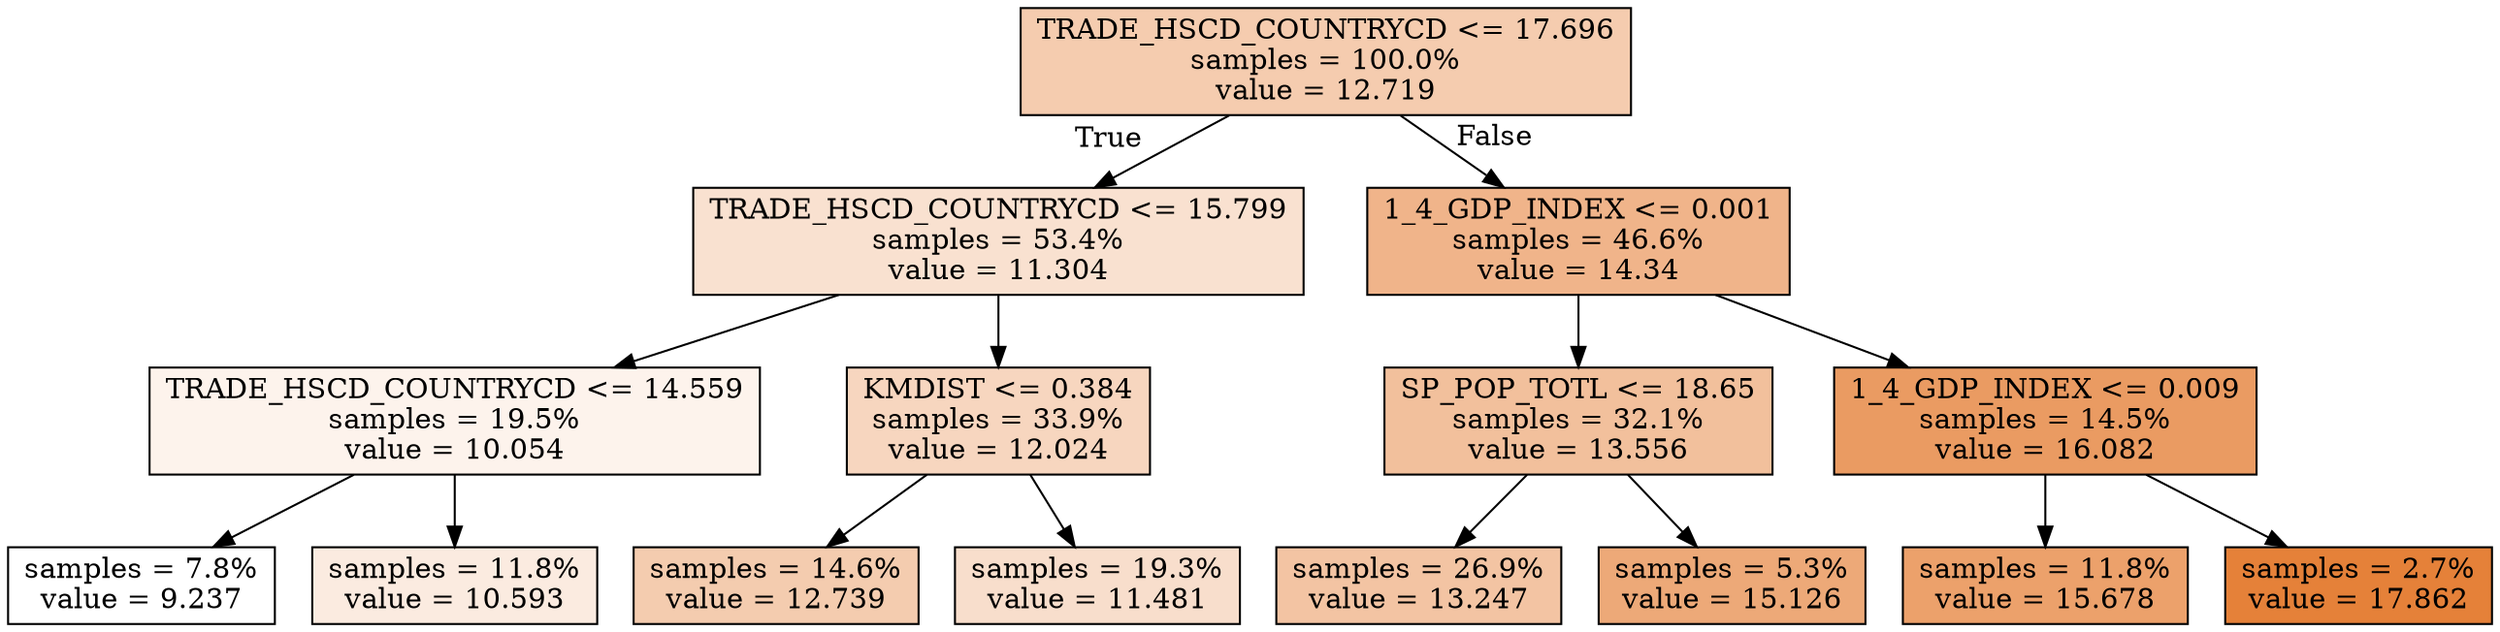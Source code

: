 digraph Tree {
node [shape=box, style="filled", color="black"] ;
0 [label="TRADE_HSCD_COUNTRYCD <= 17.696\nsamples = 100.0%\nvalue = 12.719", fillcolor="#f5ccaf"] ;
1 [label="TRADE_HSCD_COUNTRYCD <= 15.799\nsamples = 53.4%\nvalue = 11.304", fillcolor="#f9e1d0"] ;
0 -> 1 [labeldistance=2.5, labelangle=45, headlabel="True"] ;
2 [label="TRADE_HSCD_COUNTRYCD <= 14.559\nsamples = 19.5%\nvalue = 10.054", fillcolor="#fdf3ec"] ;
1 -> 2 ;
3 [label="samples = 7.8%\nvalue = 9.237", fillcolor="#ffffff"] ;
2 -> 3 ;
4 [label="samples = 11.8%\nvalue = 10.593", fillcolor="#fbebe0"] ;
2 -> 4 ;
5 [label="KMDIST <= 0.384\nsamples = 33.9%\nvalue = 12.024", fillcolor="#f7d6bf"] ;
1 -> 5 ;
6 [label="samples = 14.6%\nvalue = 12.739", fillcolor="#f4ccaf"] ;
5 -> 6 ;
7 [label="samples = 19.3%\nvalue = 11.481", fillcolor="#f8decc"] ;
5 -> 7 ;
8 [label="1_4_GDP_INDEX <= 0.001\nsamples = 46.6%\nvalue = 14.34", fillcolor="#f0b48a"] ;
0 -> 8 [labeldistance=2.5, labelangle=-45, headlabel="False"] ;
9 [label="SP_POP_TOTL <= 18.65\nsamples = 32.1%\nvalue = 13.556", fillcolor="#f2c09c"] ;
8 -> 9 ;
10 [label="samples = 26.9%\nvalue = 13.247", fillcolor="#f3c4a3"] ;
9 -> 10 ;
11 [label="samples = 5.3%\nvalue = 15.126", fillcolor="#eda978"] ;
9 -> 11 ;
12 [label="1_4_GDP_INDEX <= 0.009\nsamples = 14.5%\nvalue = 16.082", fillcolor="#ea9b62"] ;
8 -> 12 ;
13 [label="samples = 11.8%\nvalue = 15.678", fillcolor="#eca16b"] ;
12 -> 13 ;
14 [label="samples = 2.7%\nvalue = 17.862", fillcolor="#e58139"] ;
12 -> 14 ;
}